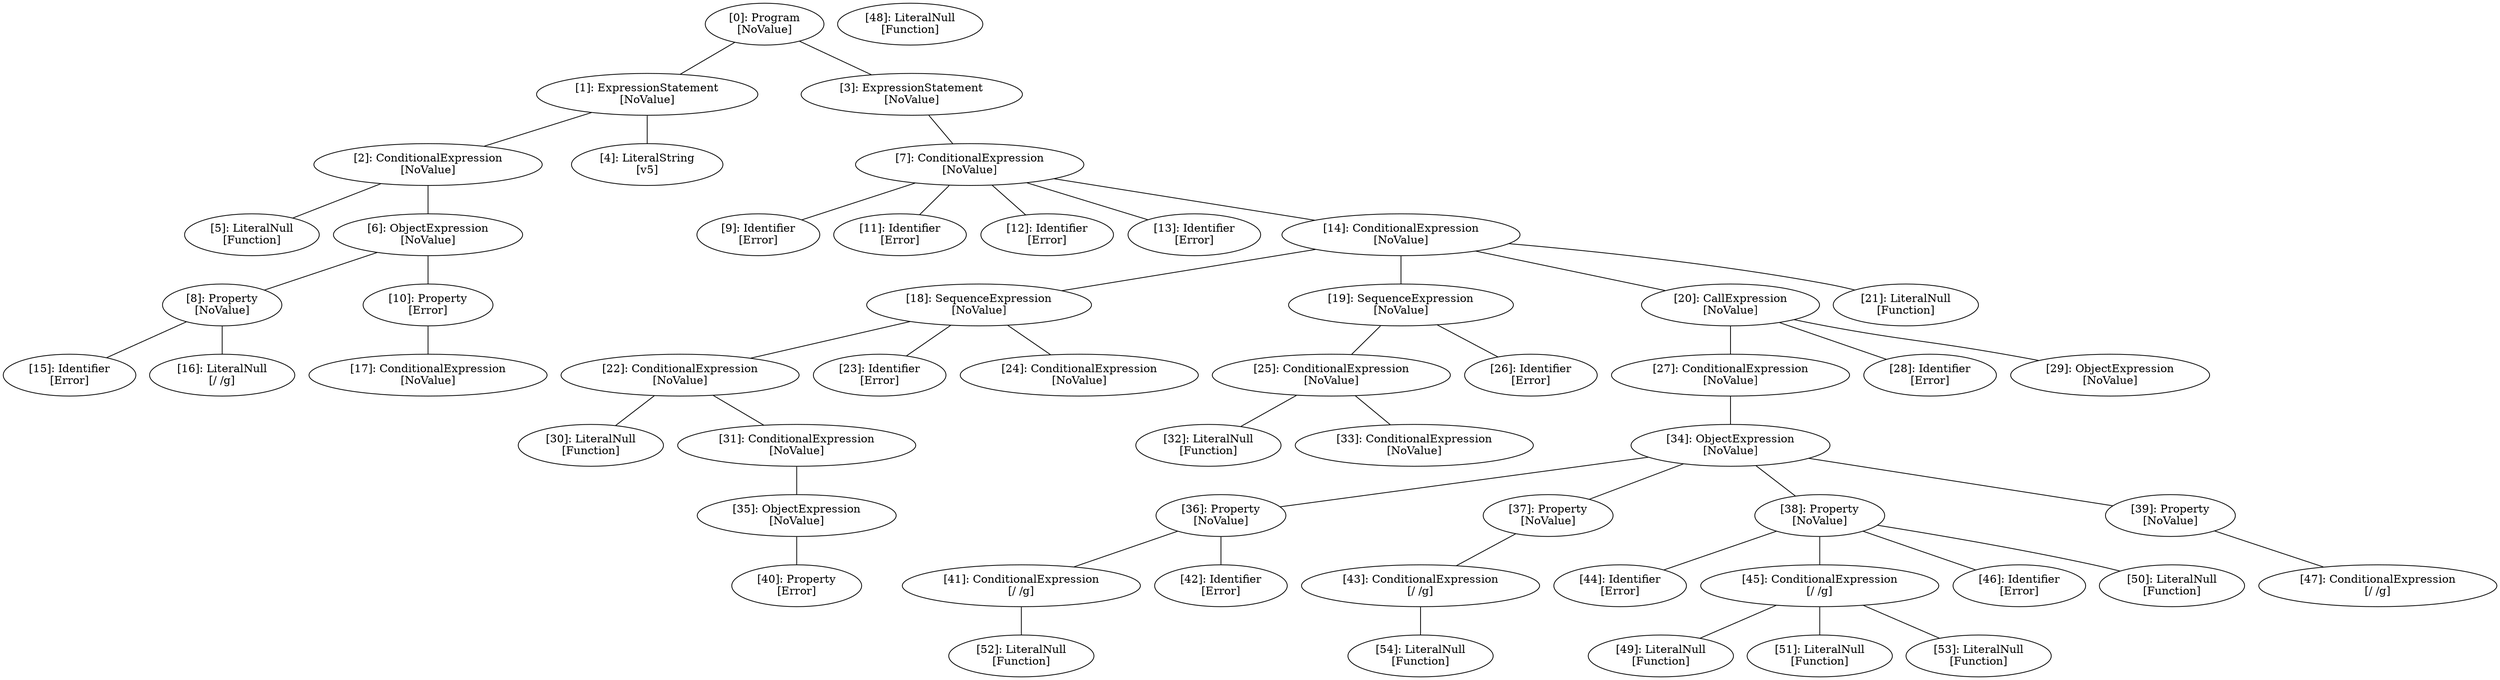 // Result
graph {
	0 [label="[0]: Program
[NoValue]"]
	1 [label="[1]: ExpressionStatement
[NoValue]"]
	2 [label="[2]: ConditionalExpression
[NoValue]"]
	3 [label="[3]: ExpressionStatement
[NoValue]"]
	4 [label="[4]: LiteralString
[v5]"]
	5 [label="[5]: LiteralNull
[Function]"]
	6 [label="[6]: ObjectExpression
[NoValue]"]
	7 [label="[7]: ConditionalExpression
[NoValue]"]
	8 [label="[8]: Property
[NoValue]"]
	9 [label="[9]: Identifier
[Error]"]
	10 [label="[10]: Property
[Error]"]
	11 [label="[11]: Identifier
[Error]"]
	12 [label="[12]: Identifier
[Error]"]
	13 [label="[13]: Identifier
[Error]"]
	14 [label="[14]: ConditionalExpression
[NoValue]"]
	15 [label="[15]: Identifier
[Error]"]
	16 [label="[16]: LiteralNull
[/ /g]"]
	17 [label="[17]: ConditionalExpression
[NoValue]"]
	18 [label="[18]: SequenceExpression
[NoValue]"]
	19 [label="[19]: SequenceExpression
[NoValue]"]
	20 [label="[20]: CallExpression
[NoValue]"]
	21 [label="[21]: LiteralNull
[Function]"]
	22 [label="[22]: ConditionalExpression
[NoValue]"]
	23 [label="[23]: Identifier
[Error]"]
	24 [label="[24]: ConditionalExpression
[NoValue]"]
	25 [label="[25]: ConditionalExpression
[NoValue]"]
	26 [label="[26]: Identifier
[Error]"]
	27 [label="[27]: ConditionalExpression
[NoValue]"]
	28 [label="[28]: Identifier
[Error]"]
	29 [label="[29]: ObjectExpression
[NoValue]"]
	30 [label="[30]: LiteralNull
[Function]"]
	31 [label="[31]: ConditionalExpression
[NoValue]"]
	32 [label="[32]: LiteralNull
[Function]"]
	33 [label="[33]: ConditionalExpression
[NoValue]"]
	34 [label="[34]: ObjectExpression
[NoValue]"]
	35 [label="[35]: ObjectExpression
[NoValue]"]
	36 [label="[36]: Property
[NoValue]"]
	37 [label="[37]: Property
[NoValue]"]
	38 [label="[38]: Property
[NoValue]"]
	39 [label="[39]: Property
[NoValue]"]
	40 [label="[40]: Property
[Error]"]
	41 [label="[41]: ConditionalExpression
[/ /g]"]
	42 [label="[42]: Identifier
[Error]"]
	43 [label="[43]: ConditionalExpression
[/ /g]"]
	44 [label="[44]: Identifier
[Error]"]
	45 [label="[45]: ConditionalExpression
[/ /g]"]
	46 [label="[46]: Identifier
[Error]"]
	47 [label="[47]: ConditionalExpression
[/ /g]"]
	48 [label="[48]: LiteralNull
[Function]"]
	49 [label="[49]: LiteralNull
[Function]"]
	50 [label="[50]: LiteralNull
[Function]"]
	51 [label="[51]: LiteralNull
[Function]"]
	52 [label="[52]: LiteralNull
[Function]"]
	53 [label="[53]: LiteralNull
[Function]"]
	54 [label="[54]: LiteralNull
[Function]"]
	0 -- 1
	0 -- 3
	1 -- 2
	1 -- 4
	2 -- 5
	2 -- 6
	3 -- 7
	6 -- 8
	6 -- 10
	7 -- 9
	7 -- 11
	7 -- 12
	7 -- 13
	7 -- 14
	8 -- 15
	8 -- 16
	10 -- 17
	14 -- 18
	14 -- 19
	14 -- 20
	14 -- 21
	18 -- 22
	18 -- 23
	18 -- 24
	19 -- 25
	19 -- 26
	20 -- 27
	20 -- 28
	20 -- 29
	22 -- 30
	22 -- 31
	25 -- 32
	25 -- 33
	27 -- 34
	31 -- 35
	34 -- 36
	34 -- 37
	34 -- 38
	34 -- 39
	35 -- 40
	36 -- 41
	36 -- 42
	37 -- 43
	38 -- 44
	38 -- 45
	38 -- 46
	38 -- 50
	39 -- 47
	41 -- 52
	43 -- 54
	45 -- 49
	45 -- 51
	45 -- 53
}
